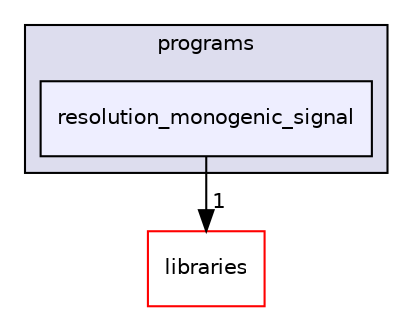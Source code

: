 digraph "xmipp/applications/programs/resolution_monogenic_signal" {
  compound=true
  node [ fontsize="10", fontname="Helvetica"];
  edge [ labelfontsize="10", labelfontname="Helvetica"];
  subgraph clusterdir_592b16dc4070b933e5655da2b0d20bbb {
    graph [ bgcolor="#ddddee", pencolor="black", label="programs" fontname="Helvetica", fontsize="10", URL="dir_592b16dc4070b933e5655da2b0d20bbb.html"]
  dir_bcd96d085b58bc423e418c20ba6275dd [shape=box, label="resolution_monogenic_signal", style="filled", fillcolor="#eeeeff", pencolor="black", URL="dir_bcd96d085b58bc423e418c20ba6275dd.html"];
  }
  dir_29dba3f3840f20df3b04d1972e99046b [shape=box label="libraries" fillcolor="white" style="filled" color="red" URL="dir_29dba3f3840f20df3b04d1972e99046b.html"];
  dir_bcd96d085b58bc423e418c20ba6275dd->dir_29dba3f3840f20df3b04d1972e99046b [headlabel="1", labeldistance=1.5 headhref="dir_000195_000084.html"];
}
